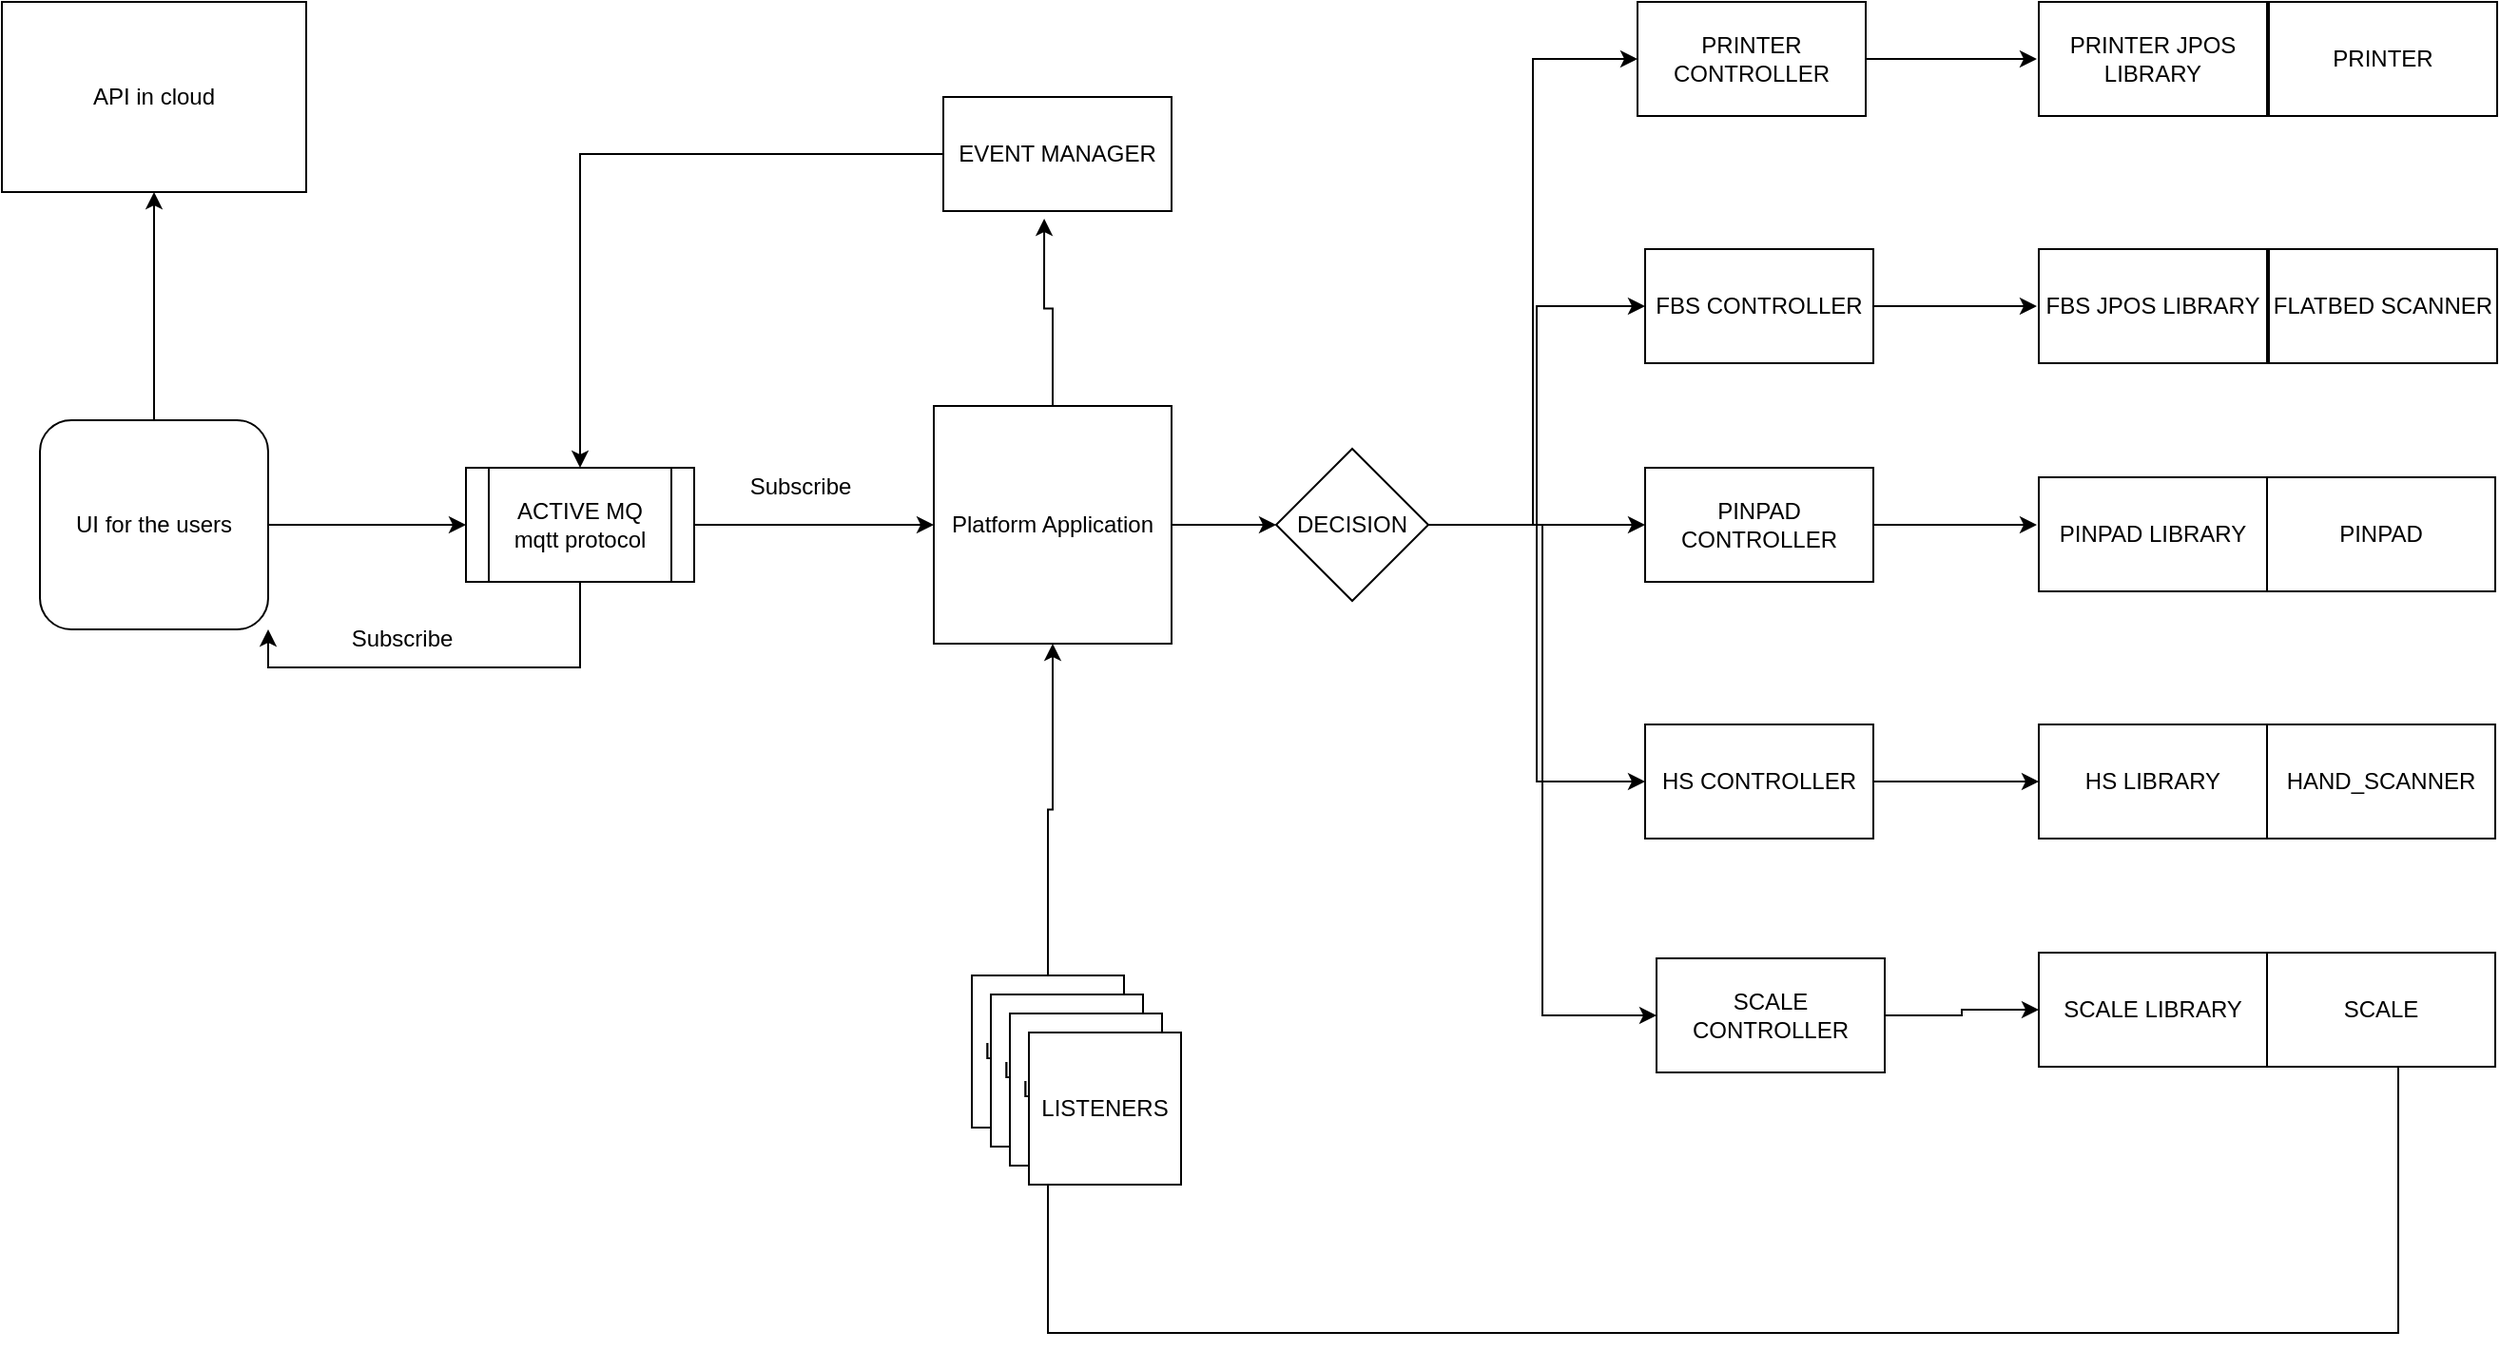 <mxfile version="26.0.16">
  <diagram name="Page-1" id="nSmsi1j3GvldzIcnbuS9">
    <mxGraphModel dx="1908" dy="2229" grid="1" gridSize="10" guides="1" tooltips="1" connect="1" arrows="1" fold="1" page="1" pageScale="1" pageWidth="827" pageHeight="1169" math="0" shadow="0">
      <root>
        <mxCell id="0" />
        <mxCell id="1" parent="0" />
        <mxCell id="aGtyqD2hUkPDcmWUWlVZ-6" style="edgeStyle=orthogonalEdgeStyle;rounded=0;orthogonalLoop=1;jettySize=auto;html=1;entryX=0;entryY=0.5;entryDx=0;entryDy=0;" edge="1" parent="1" source="aGtyqD2hUkPDcmWUWlVZ-1" target="aGtyqD2hUkPDcmWUWlVZ-7">
          <mxGeometry relative="1" as="geometry">
            <mxPoint x="400" y="235" as="targetPoint" />
          </mxGeometry>
        </mxCell>
        <mxCell id="aGtyqD2hUkPDcmWUWlVZ-1" value="UI for the users" style="rounded=1;whiteSpace=wrap;html=1;" vertex="1" parent="1">
          <mxGeometry x="190" y="180" width="120" height="110" as="geometry" />
        </mxCell>
        <mxCell id="aGtyqD2hUkPDcmWUWlVZ-2" value="" style="endArrow=classic;html=1;rounded=0;exitX=0.5;exitY=0;exitDx=0;exitDy=0;entryX=0.5;entryY=1;entryDx=0;entryDy=0;" edge="1" parent="1" source="aGtyqD2hUkPDcmWUWlVZ-1" target="aGtyqD2hUkPDcmWUWlVZ-3">
          <mxGeometry width="50" height="50" relative="1" as="geometry">
            <mxPoint x="260" y="150" as="sourcePoint" />
            <mxPoint x="250" y="70" as="targetPoint" />
          </mxGeometry>
        </mxCell>
        <mxCell id="aGtyqD2hUkPDcmWUWlVZ-3" value="API in cloud" style="rounded=0;whiteSpace=wrap;html=1;" vertex="1" parent="1">
          <mxGeometry x="170" y="-40" width="160" height="100" as="geometry" />
        </mxCell>
        <mxCell id="aGtyqD2hUkPDcmWUWlVZ-10" style="edgeStyle=orthogonalEdgeStyle;rounded=0;orthogonalLoop=1;jettySize=auto;html=1;" edge="1" parent="1" source="aGtyqD2hUkPDcmWUWlVZ-7">
          <mxGeometry relative="1" as="geometry">
            <mxPoint x="660" y="235" as="targetPoint" />
          </mxGeometry>
        </mxCell>
        <mxCell id="aGtyqD2hUkPDcmWUWlVZ-50" style="edgeStyle=orthogonalEdgeStyle;rounded=0;orthogonalLoop=1;jettySize=auto;html=1;exitX=0.5;exitY=1;exitDx=0;exitDy=0;entryX=1;entryY=1;entryDx=0;entryDy=0;" edge="1" parent="1" source="aGtyqD2hUkPDcmWUWlVZ-7" target="aGtyqD2hUkPDcmWUWlVZ-1">
          <mxGeometry relative="1" as="geometry" />
        </mxCell>
        <mxCell id="aGtyqD2hUkPDcmWUWlVZ-7" value="ACTIVE MQ&lt;br&gt;mqtt protocol" style="shape=process;whiteSpace=wrap;html=1;backgroundOutline=1;" vertex="1" parent="1">
          <mxGeometry x="414" y="205" width="120" height="60" as="geometry" />
        </mxCell>
        <mxCell id="aGtyqD2hUkPDcmWUWlVZ-11" value="Subscribe" style="text;html=1;align=center;verticalAlign=middle;whiteSpace=wrap;rounded=0;" vertex="1" parent="1">
          <mxGeometry x="560" y="200" width="60" height="30" as="geometry" />
        </mxCell>
        <mxCell id="aGtyqD2hUkPDcmWUWlVZ-30" style="edgeStyle=orthogonalEdgeStyle;rounded=0;orthogonalLoop=1;jettySize=auto;html=1;entryX=0;entryY=0.5;entryDx=0;entryDy=0;" edge="1" parent="1" source="aGtyqD2hUkPDcmWUWlVZ-12" target="aGtyqD2hUkPDcmWUWlVZ-29">
          <mxGeometry relative="1" as="geometry" />
        </mxCell>
        <mxCell id="aGtyqD2hUkPDcmWUWlVZ-47" style="edgeStyle=orthogonalEdgeStyle;rounded=0;orthogonalLoop=1;jettySize=auto;html=1;entryX=0.442;entryY=1.067;entryDx=0;entryDy=0;entryPerimeter=0;" edge="1" parent="1" source="aGtyqD2hUkPDcmWUWlVZ-12" target="aGtyqD2hUkPDcmWUWlVZ-48">
          <mxGeometry relative="1" as="geometry">
            <mxPoint x="722.5" y="100" as="targetPoint" />
          </mxGeometry>
        </mxCell>
        <mxCell id="aGtyqD2hUkPDcmWUWlVZ-12" value="Platform Application" style="whiteSpace=wrap;html=1;aspect=fixed;" vertex="1" parent="1">
          <mxGeometry x="660" y="172.5" width="125" height="125" as="geometry" />
        </mxCell>
        <mxCell id="aGtyqD2hUkPDcmWUWlVZ-23" value="" style="group" vertex="1" connectable="0" parent="1">
          <mxGeometry x="1241" y="-40" width="241" height="560" as="geometry" />
        </mxCell>
        <mxCell id="aGtyqD2hUkPDcmWUWlVZ-13" value="PRINTER" style="rounded=0;whiteSpace=wrap;html=1;" vertex="1" parent="aGtyqD2hUkPDcmWUWlVZ-23">
          <mxGeometry x="121" width="120" height="60" as="geometry" />
        </mxCell>
        <mxCell id="aGtyqD2hUkPDcmWUWlVZ-14" value="FLATBED SCANNER" style="rounded=0;whiteSpace=wrap;html=1;" vertex="1" parent="aGtyqD2hUkPDcmWUWlVZ-23">
          <mxGeometry x="121" y="130" width="120" height="60" as="geometry" />
        </mxCell>
        <mxCell id="aGtyqD2hUkPDcmWUWlVZ-15" value="PINPAD" style="rounded=0;whiteSpace=wrap;html=1;" vertex="1" parent="aGtyqD2hUkPDcmWUWlVZ-23">
          <mxGeometry x="120" y="250" width="120" height="60" as="geometry" />
        </mxCell>
        <mxCell id="aGtyqD2hUkPDcmWUWlVZ-16" value="HAND_SCANNER" style="rounded=0;whiteSpace=wrap;html=1;" vertex="1" parent="aGtyqD2hUkPDcmWUWlVZ-23">
          <mxGeometry x="120" y="380" width="120" height="60" as="geometry" />
        </mxCell>
        <mxCell id="aGtyqD2hUkPDcmWUWlVZ-17" value="SCALE" style="rounded=0;whiteSpace=wrap;html=1;" vertex="1" parent="aGtyqD2hUkPDcmWUWlVZ-23">
          <mxGeometry x="120" y="500" width="120" height="60" as="geometry" />
        </mxCell>
        <mxCell id="aGtyqD2hUkPDcmWUWlVZ-18" value="PRINTER JPOS LIBRARY" style="rounded=0;whiteSpace=wrap;html=1;" vertex="1" parent="aGtyqD2hUkPDcmWUWlVZ-23">
          <mxGeometry width="120" height="60" as="geometry" />
        </mxCell>
        <mxCell id="aGtyqD2hUkPDcmWUWlVZ-19" value="FBS JPOS LIBRARY" style="rounded=0;whiteSpace=wrap;html=1;" vertex="1" parent="aGtyqD2hUkPDcmWUWlVZ-23">
          <mxGeometry y="130" width="120" height="60" as="geometry" />
        </mxCell>
        <mxCell id="aGtyqD2hUkPDcmWUWlVZ-20" value="PINPAD LIBRARY" style="rounded=0;whiteSpace=wrap;html=1;" vertex="1" parent="aGtyqD2hUkPDcmWUWlVZ-23">
          <mxGeometry y="250" width="120" height="60" as="geometry" />
        </mxCell>
        <mxCell id="aGtyqD2hUkPDcmWUWlVZ-21" value="HS LIBRARY" style="rounded=0;whiteSpace=wrap;html=1;" vertex="1" parent="aGtyqD2hUkPDcmWUWlVZ-23">
          <mxGeometry y="380" width="120" height="60" as="geometry" />
        </mxCell>
        <mxCell id="aGtyqD2hUkPDcmWUWlVZ-22" value="SCALE LIBRARY" style="rounded=0;whiteSpace=wrap;html=1;" vertex="1" parent="aGtyqD2hUkPDcmWUWlVZ-23">
          <mxGeometry y="500" width="120" height="60" as="geometry" />
        </mxCell>
        <mxCell id="aGtyqD2hUkPDcmWUWlVZ-36" style="edgeStyle=orthogonalEdgeStyle;rounded=0;orthogonalLoop=1;jettySize=auto;html=1;" edge="1" parent="1" source="aGtyqD2hUkPDcmWUWlVZ-24">
          <mxGeometry relative="1" as="geometry">
            <mxPoint x="1240" y="-10" as="targetPoint" />
          </mxGeometry>
        </mxCell>
        <mxCell id="aGtyqD2hUkPDcmWUWlVZ-24" value="PRINTER CONTROLLER" style="rounded=0;whiteSpace=wrap;html=1;" vertex="1" parent="1">
          <mxGeometry x="1030" y="-40" width="120" height="60" as="geometry" />
        </mxCell>
        <mxCell id="aGtyqD2hUkPDcmWUWlVZ-37" style="edgeStyle=orthogonalEdgeStyle;rounded=0;orthogonalLoop=1;jettySize=auto;html=1;" edge="1" parent="1" source="aGtyqD2hUkPDcmWUWlVZ-25">
          <mxGeometry relative="1" as="geometry">
            <mxPoint x="1240" y="120" as="targetPoint" />
          </mxGeometry>
        </mxCell>
        <mxCell id="aGtyqD2hUkPDcmWUWlVZ-25" value="FBS CONTROLLER" style="rounded=0;whiteSpace=wrap;html=1;" vertex="1" parent="1">
          <mxGeometry x="1034" y="90" width="120" height="60" as="geometry" />
        </mxCell>
        <mxCell id="aGtyqD2hUkPDcmWUWlVZ-38" style="edgeStyle=orthogonalEdgeStyle;rounded=0;orthogonalLoop=1;jettySize=auto;html=1;" edge="1" parent="1" source="aGtyqD2hUkPDcmWUWlVZ-26">
          <mxGeometry relative="1" as="geometry">
            <mxPoint x="1240" y="235" as="targetPoint" />
          </mxGeometry>
        </mxCell>
        <mxCell id="aGtyqD2hUkPDcmWUWlVZ-26" value="PINPAD CONTROLLER" style="rounded=0;whiteSpace=wrap;html=1;" vertex="1" parent="1">
          <mxGeometry x="1034" y="205" width="120" height="60" as="geometry" />
        </mxCell>
        <mxCell id="aGtyqD2hUkPDcmWUWlVZ-39" style="edgeStyle=orthogonalEdgeStyle;rounded=0;orthogonalLoop=1;jettySize=auto;html=1;entryX=0;entryY=0.5;entryDx=0;entryDy=0;" edge="1" parent="1" source="aGtyqD2hUkPDcmWUWlVZ-27" target="aGtyqD2hUkPDcmWUWlVZ-21">
          <mxGeometry relative="1" as="geometry" />
        </mxCell>
        <mxCell id="aGtyqD2hUkPDcmWUWlVZ-27" value="HS CONTROLLER" style="rounded=0;whiteSpace=wrap;html=1;" vertex="1" parent="1">
          <mxGeometry x="1034" y="340" width="120" height="60" as="geometry" />
        </mxCell>
        <mxCell id="aGtyqD2hUkPDcmWUWlVZ-40" style="edgeStyle=orthogonalEdgeStyle;rounded=0;orthogonalLoop=1;jettySize=auto;html=1;entryX=0;entryY=0.5;entryDx=0;entryDy=0;" edge="1" parent="1" source="aGtyqD2hUkPDcmWUWlVZ-28" target="aGtyqD2hUkPDcmWUWlVZ-22">
          <mxGeometry relative="1" as="geometry" />
        </mxCell>
        <mxCell id="aGtyqD2hUkPDcmWUWlVZ-28" value="SCALE CONTROLLER" style="rounded=0;whiteSpace=wrap;html=1;" vertex="1" parent="1">
          <mxGeometry x="1040" y="463" width="120" height="60" as="geometry" />
        </mxCell>
        <mxCell id="aGtyqD2hUkPDcmWUWlVZ-31" style="edgeStyle=orthogonalEdgeStyle;rounded=0;orthogonalLoop=1;jettySize=auto;html=1;entryX=0;entryY=0.5;entryDx=0;entryDy=0;" edge="1" parent="1" source="aGtyqD2hUkPDcmWUWlVZ-29" target="aGtyqD2hUkPDcmWUWlVZ-24">
          <mxGeometry relative="1" as="geometry" />
        </mxCell>
        <mxCell id="aGtyqD2hUkPDcmWUWlVZ-32" style="edgeStyle=orthogonalEdgeStyle;rounded=0;orthogonalLoop=1;jettySize=auto;html=1;exitX=1;exitY=0.5;exitDx=0;exitDy=0;entryX=0;entryY=0.5;entryDx=0;entryDy=0;" edge="1" parent="1" source="aGtyqD2hUkPDcmWUWlVZ-29" target="aGtyqD2hUkPDcmWUWlVZ-25">
          <mxGeometry relative="1" as="geometry" />
        </mxCell>
        <mxCell id="aGtyqD2hUkPDcmWUWlVZ-33" style="edgeStyle=orthogonalEdgeStyle;rounded=0;orthogonalLoop=1;jettySize=auto;html=1;exitX=1;exitY=0.5;exitDx=0;exitDy=0;entryX=0;entryY=0.5;entryDx=0;entryDy=0;" edge="1" parent="1" source="aGtyqD2hUkPDcmWUWlVZ-29" target="aGtyqD2hUkPDcmWUWlVZ-26">
          <mxGeometry relative="1" as="geometry" />
        </mxCell>
        <mxCell id="aGtyqD2hUkPDcmWUWlVZ-34" style="edgeStyle=orthogonalEdgeStyle;rounded=0;orthogonalLoop=1;jettySize=auto;html=1;exitX=1;exitY=0.5;exitDx=0;exitDy=0;entryX=0;entryY=0.5;entryDx=0;entryDy=0;" edge="1" parent="1" source="aGtyqD2hUkPDcmWUWlVZ-29" target="aGtyqD2hUkPDcmWUWlVZ-27">
          <mxGeometry relative="1" as="geometry" />
        </mxCell>
        <mxCell id="aGtyqD2hUkPDcmWUWlVZ-35" style="edgeStyle=orthogonalEdgeStyle;rounded=0;orthogonalLoop=1;jettySize=auto;html=1;exitX=1;exitY=0.5;exitDx=0;exitDy=0;entryX=0;entryY=0.5;entryDx=0;entryDy=0;" edge="1" parent="1" source="aGtyqD2hUkPDcmWUWlVZ-29" target="aGtyqD2hUkPDcmWUWlVZ-28">
          <mxGeometry relative="1" as="geometry" />
        </mxCell>
        <mxCell id="aGtyqD2hUkPDcmWUWlVZ-29" value="DECISION" style="rhombus;whiteSpace=wrap;html=1;" vertex="1" parent="1">
          <mxGeometry x="840" y="195" width="80" height="80" as="geometry" />
        </mxCell>
        <mxCell id="aGtyqD2hUkPDcmWUWlVZ-46" style="edgeStyle=orthogonalEdgeStyle;rounded=0;orthogonalLoop=1;jettySize=auto;html=1;entryX=0.5;entryY=1;entryDx=0;entryDy=0;" edge="1" parent="1" source="aGtyqD2hUkPDcmWUWlVZ-42" target="aGtyqD2hUkPDcmWUWlVZ-12">
          <mxGeometry relative="1" as="geometry" />
        </mxCell>
        <mxCell id="aGtyqD2hUkPDcmWUWlVZ-42" value="LISTENERS" style="whiteSpace=wrap;html=1;aspect=fixed;" vertex="1" parent="1">
          <mxGeometry x="680" y="472" width="80" height="80" as="geometry" />
        </mxCell>
        <mxCell id="aGtyqD2hUkPDcmWUWlVZ-41" style="edgeStyle=orthogonalEdgeStyle;rounded=0;orthogonalLoop=1;jettySize=auto;html=1;entryX=0.5;entryY=1;entryDx=0;entryDy=0;" edge="1" parent="1" source="aGtyqD2hUkPDcmWUWlVZ-17" target="aGtyqD2hUkPDcmWUWlVZ-42">
          <mxGeometry relative="1" as="geometry">
            <mxPoint x="720" y="512" as="targetPoint" />
            <Array as="points">
              <mxPoint x="1430" y="660" />
              <mxPoint x="720" y="660" />
            </Array>
          </mxGeometry>
        </mxCell>
        <mxCell id="aGtyqD2hUkPDcmWUWlVZ-43" value="LISTENERS" style="whiteSpace=wrap;html=1;aspect=fixed;" vertex="1" parent="1">
          <mxGeometry x="690" y="482" width="80" height="80" as="geometry" />
        </mxCell>
        <mxCell id="aGtyqD2hUkPDcmWUWlVZ-44" value="LISTENERS" style="whiteSpace=wrap;html=1;aspect=fixed;" vertex="1" parent="1">
          <mxGeometry x="700" y="492" width="80" height="80" as="geometry" />
        </mxCell>
        <mxCell id="aGtyqD2hUkPDcmWUWlVZ-45" value="LISTENERS" style="whiteSpace=wrap;html=1;aspect=fixed;" vertex="1" parent="1">
          <mxGeometry x="710" y="502" width="80" height="80" as="geometry" />
        </mxCell>
        <mxCell id="aGtyqD2hUkPDcmWUWlVZ-49" style="edgeStyle=orthogonalEdgeStyle;rounded=0;orthogonalLoop=1;jettySize=auto;html=1;exitX=0;exitY=0.5;exitDx=0;exitDy=0;entryX=0.5;entryY=0;entryDx=0;entryDy=0;" edge="1" parent="1" source="aGtyqD2hUkPDcmWUWlVZ-48" target="aGtyqD2hUkPDcmWUWlVZ-7">
          <mxGeometry relative="1" as="geometry" />
        </mxCell>
        <mxCell id="aGtyqD2hUkPDcmWUWlVZ-48" value="EVENT MANAGER" style="rounded=0;whiteSpace=wrap;html=1;" vertex="1" parent="1">
          <mxGeometry x="665" y="10" width="120" height="60" as="geometry" />
        </mxCell>
        <mxCell id="aGtyqD2hUkPDcmWUWlVZ-51" value="Subscribe" style="text;html=1;align=center;verticalAlign=middle;resizable=0;points=[];autosize=1;strokeColor=none;fillColor=none;" vertex="1" parent="1">
          <mxGeometry x="340" y="280" width="80" height="30" as="geometry" />
        </mxCell>
      </root>
    </mxGraphModel>
  </diagram>
</mxfile>

